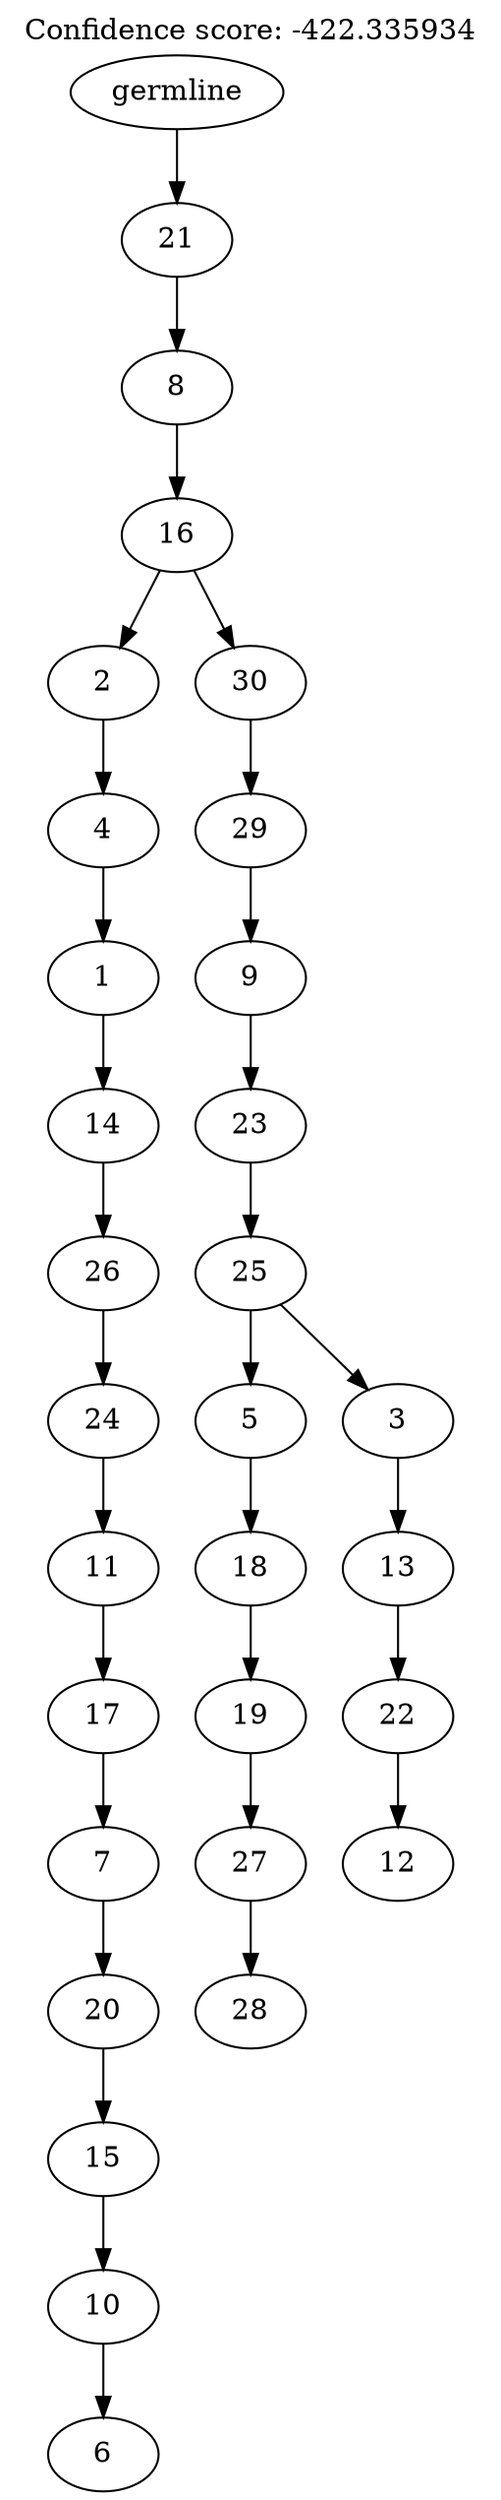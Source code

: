 digraph g {
	"29" -> "30";
	"30" [label="6"];
	"28" -> "29";
	"29" [label="10"];
	"27" -> "28";
	"28" [label="15"];
	"26" -> "27";
	"27" [label="20"];
	"25" -> "26";
	"26" [label="7"];
	"24" -> "25";
	"25" [label="17"];
	"23" -> "24";
	"24" [label="11"];
	"22" -> "23";
	"23" [label="24"];
	"21" -> "22";
	"22" [label="26"];
	"20" -> "21";
	"21" [label="14"];
	"19" -> "20";
	"20" [label="1"];
	"18" -> "19";
	"19" [label="4"];
	"16" -> "17";
	"17" [label="28"];
	"15" -> "16";
	"16" [label="27"];
	"14" -> "15";
	"15" [label="19"];
	"13" -> "14";
	"14" [label="18"];
	"11" -> "12";
	"12" [label="12"];
	"10" -> "11";
	"11" [label="22"];
	"9" -> "10";
	"10" [label="13"];
	"8" -> "9";
	"9" [label="3"];
	"8" -> "13";
	"13" [label="5"];
	"7" -> "8";
	"8" [label="25"];
	"6" -> "7";
	"7" [label="23"];
	"5" -> "6";
	"6" [label="9"];
	"4" -> "5";
	"5" [label="29"];
	"3" -> "4";
	"4" [label="30"];
	"3" -> "18";
	"18" [label="2"];
	"2" -> "3";
	"3" [label="16"];
	"1" -> "2";
	"2" [label="8"];
	"0" -> "1";
	"1" [label="21"];
	"0" [label="germline"];
	labelloc="t";
	label="Confidence score: -422.335934";
}
